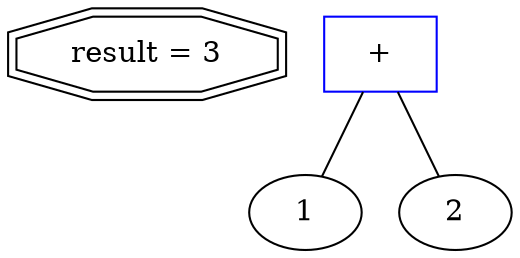 graph astdump {
res [shape=doubleoctagon][label="result = 3"]
_1_0[shape=box, color=blue]
_1_0[label="+"]
_1_0 -- _0V
_0V [label="1"]
_1_0 -- _2V2;
_2V2 [label="2"]
}

